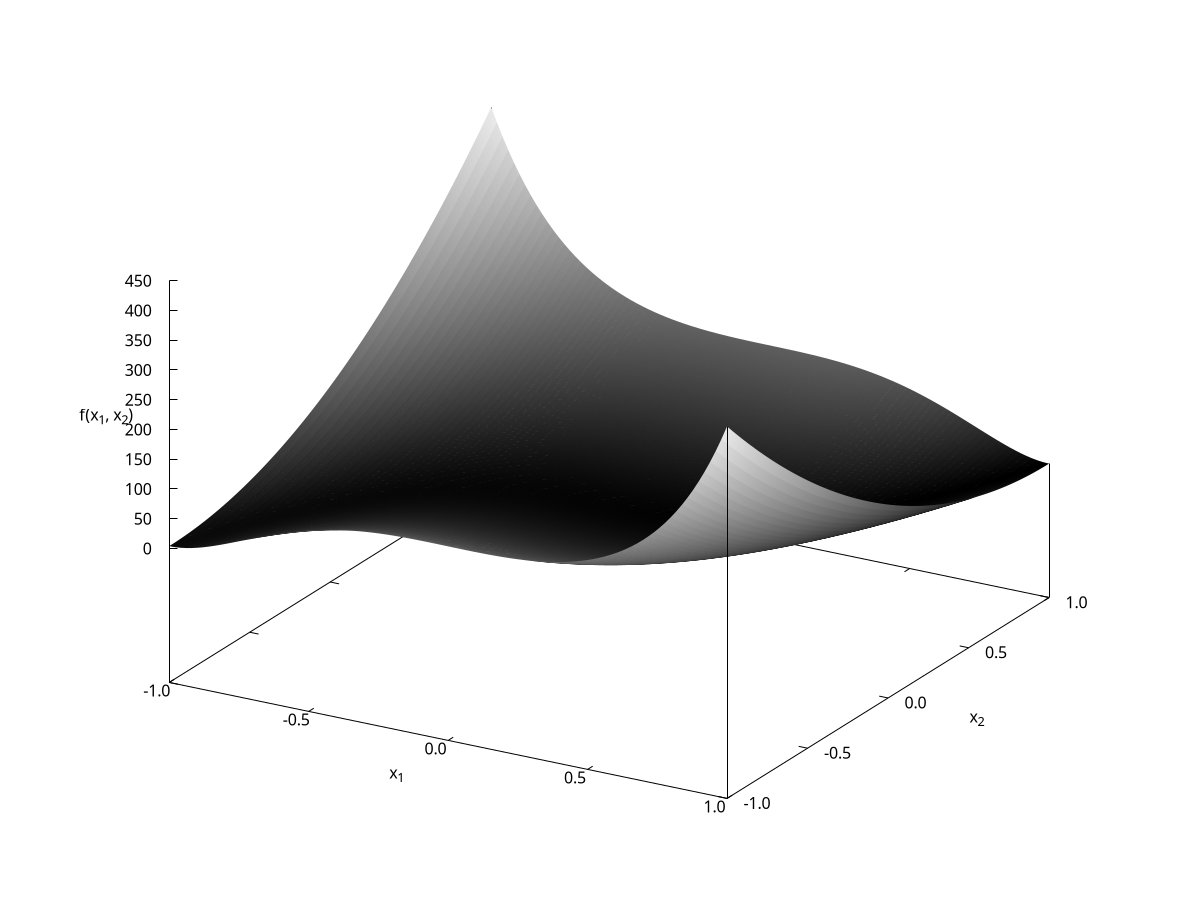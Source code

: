 #set zrange [0: 1.2]
set format x "%.1f"
set format y "%.1f"
set xtic -1, 0.5, 1 offset -0.8
set ytic -1, 0.5, 1 offset 0.8
set xrange [-1:1]
set yrange [-1:1]
#set key bottom
set xlabel 'x_1'
set ylabel 'x_2'
set zlabel 'f(x_1, x_2)'
set terminal postscript eps enhanced color font 'Helvetica,20'
set output 'cube.eps'
set lmargin 5
unset colorbox
set palette grey
set isosamples 200,200

splot 100 * (y - x**3)**2 + (1 - x)**2 title '' with pm3d
